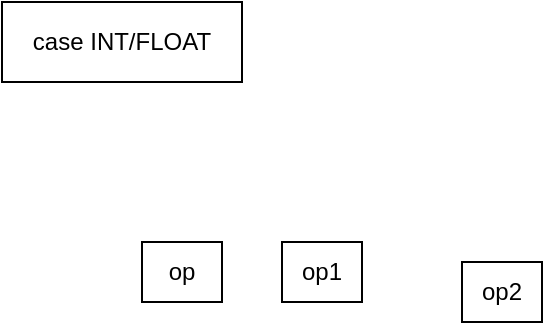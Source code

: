 <mxfile version="14.1.2" type="github">
  <diagram id="gynHaLANWjEDcGojzAol" name="第 1 页">
    <mxGraphModel dx="711" dy="655" grid="1" gridSize="10" guides="1" tooltips="1" connect="1" arrows="1" fold="1" page="1" pageScale="1" pageWidth="2336" pageHeight="1654" math="0" shadow="0">
      <root>
        <mxCell id="0" />
        <mxCell id="1" parent="0" />
        <mxCell id="A-YqvVRm_7B6tXD2lzWa-1" value="case INT/FLOAT" style="rounded=0;whiteSpace=wrap;html=1;" vertex="1" parent="1">
          <mxGeometry x="140" y="240" width="120" height="40" as="geometry" />
        </mxCell>
        <mxCell id="A-YqvVRm_7B6tXD2lzWa-2" value="op" style="rounded=0;whiteSpace=wrap;html=1;" vertex="1" parent="1">
          <mxGeometry x="210" y="360" width="40" height="30" as="geometry" />
        </mxCell>
        <mxCell id="A-YqvVRm_7B6tXD2lzWa-3" value="op1" style="whiteSpace=wrap;html=1;" vertex="1" parent="1">
          <mxGeometry x="280" y="360" width="40" height="30" as="geometry" />
        </mxCell>
        <mxCell id="A-YqvVRm_7B6tXD2lzWa-4" value="op2" style="whiteSpace=wrap;html=1;" vertex="1" parent="1">
          <mxGeometry x="370" y="370" width="40" height="30" as="geometry" />
        </mxCell>
      </root>
    </mxGraphModel>
  </diagram>
</mxfile>
